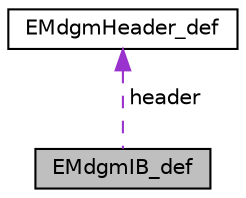 digraph "EMdgmIB_def"
{
 // LATEX_PDF_SIZE
  edge [fontname="Helvetica",fontsize="10",labelfontname="Helvetica",labelfontsize="10"];
  node [fontname="Helvetica",fontsize="10",shape=record];
  Node1 [label="EMdgmIB_def",height=0.2,width=0.4,color="black", fillcolor="grey75", style="filled", fontcolor="black",tooltip="#IB - Results from online built in test (BIST). Definition used for three different BIST datagrams,..."];
  Node2 -> Node1 [dir="back",color="darkorchid3",fontsize="10",style="dashed",label=" header" ,fontname="Helvetica"];
  Node2 [label="EMdgmHeader_def",height=0.2,width=0.4,color="black", fillcolor="white", style="filled",URL="$structEMdgmHeader__def.html",tooltip="Definition of general datagram header."];
}
